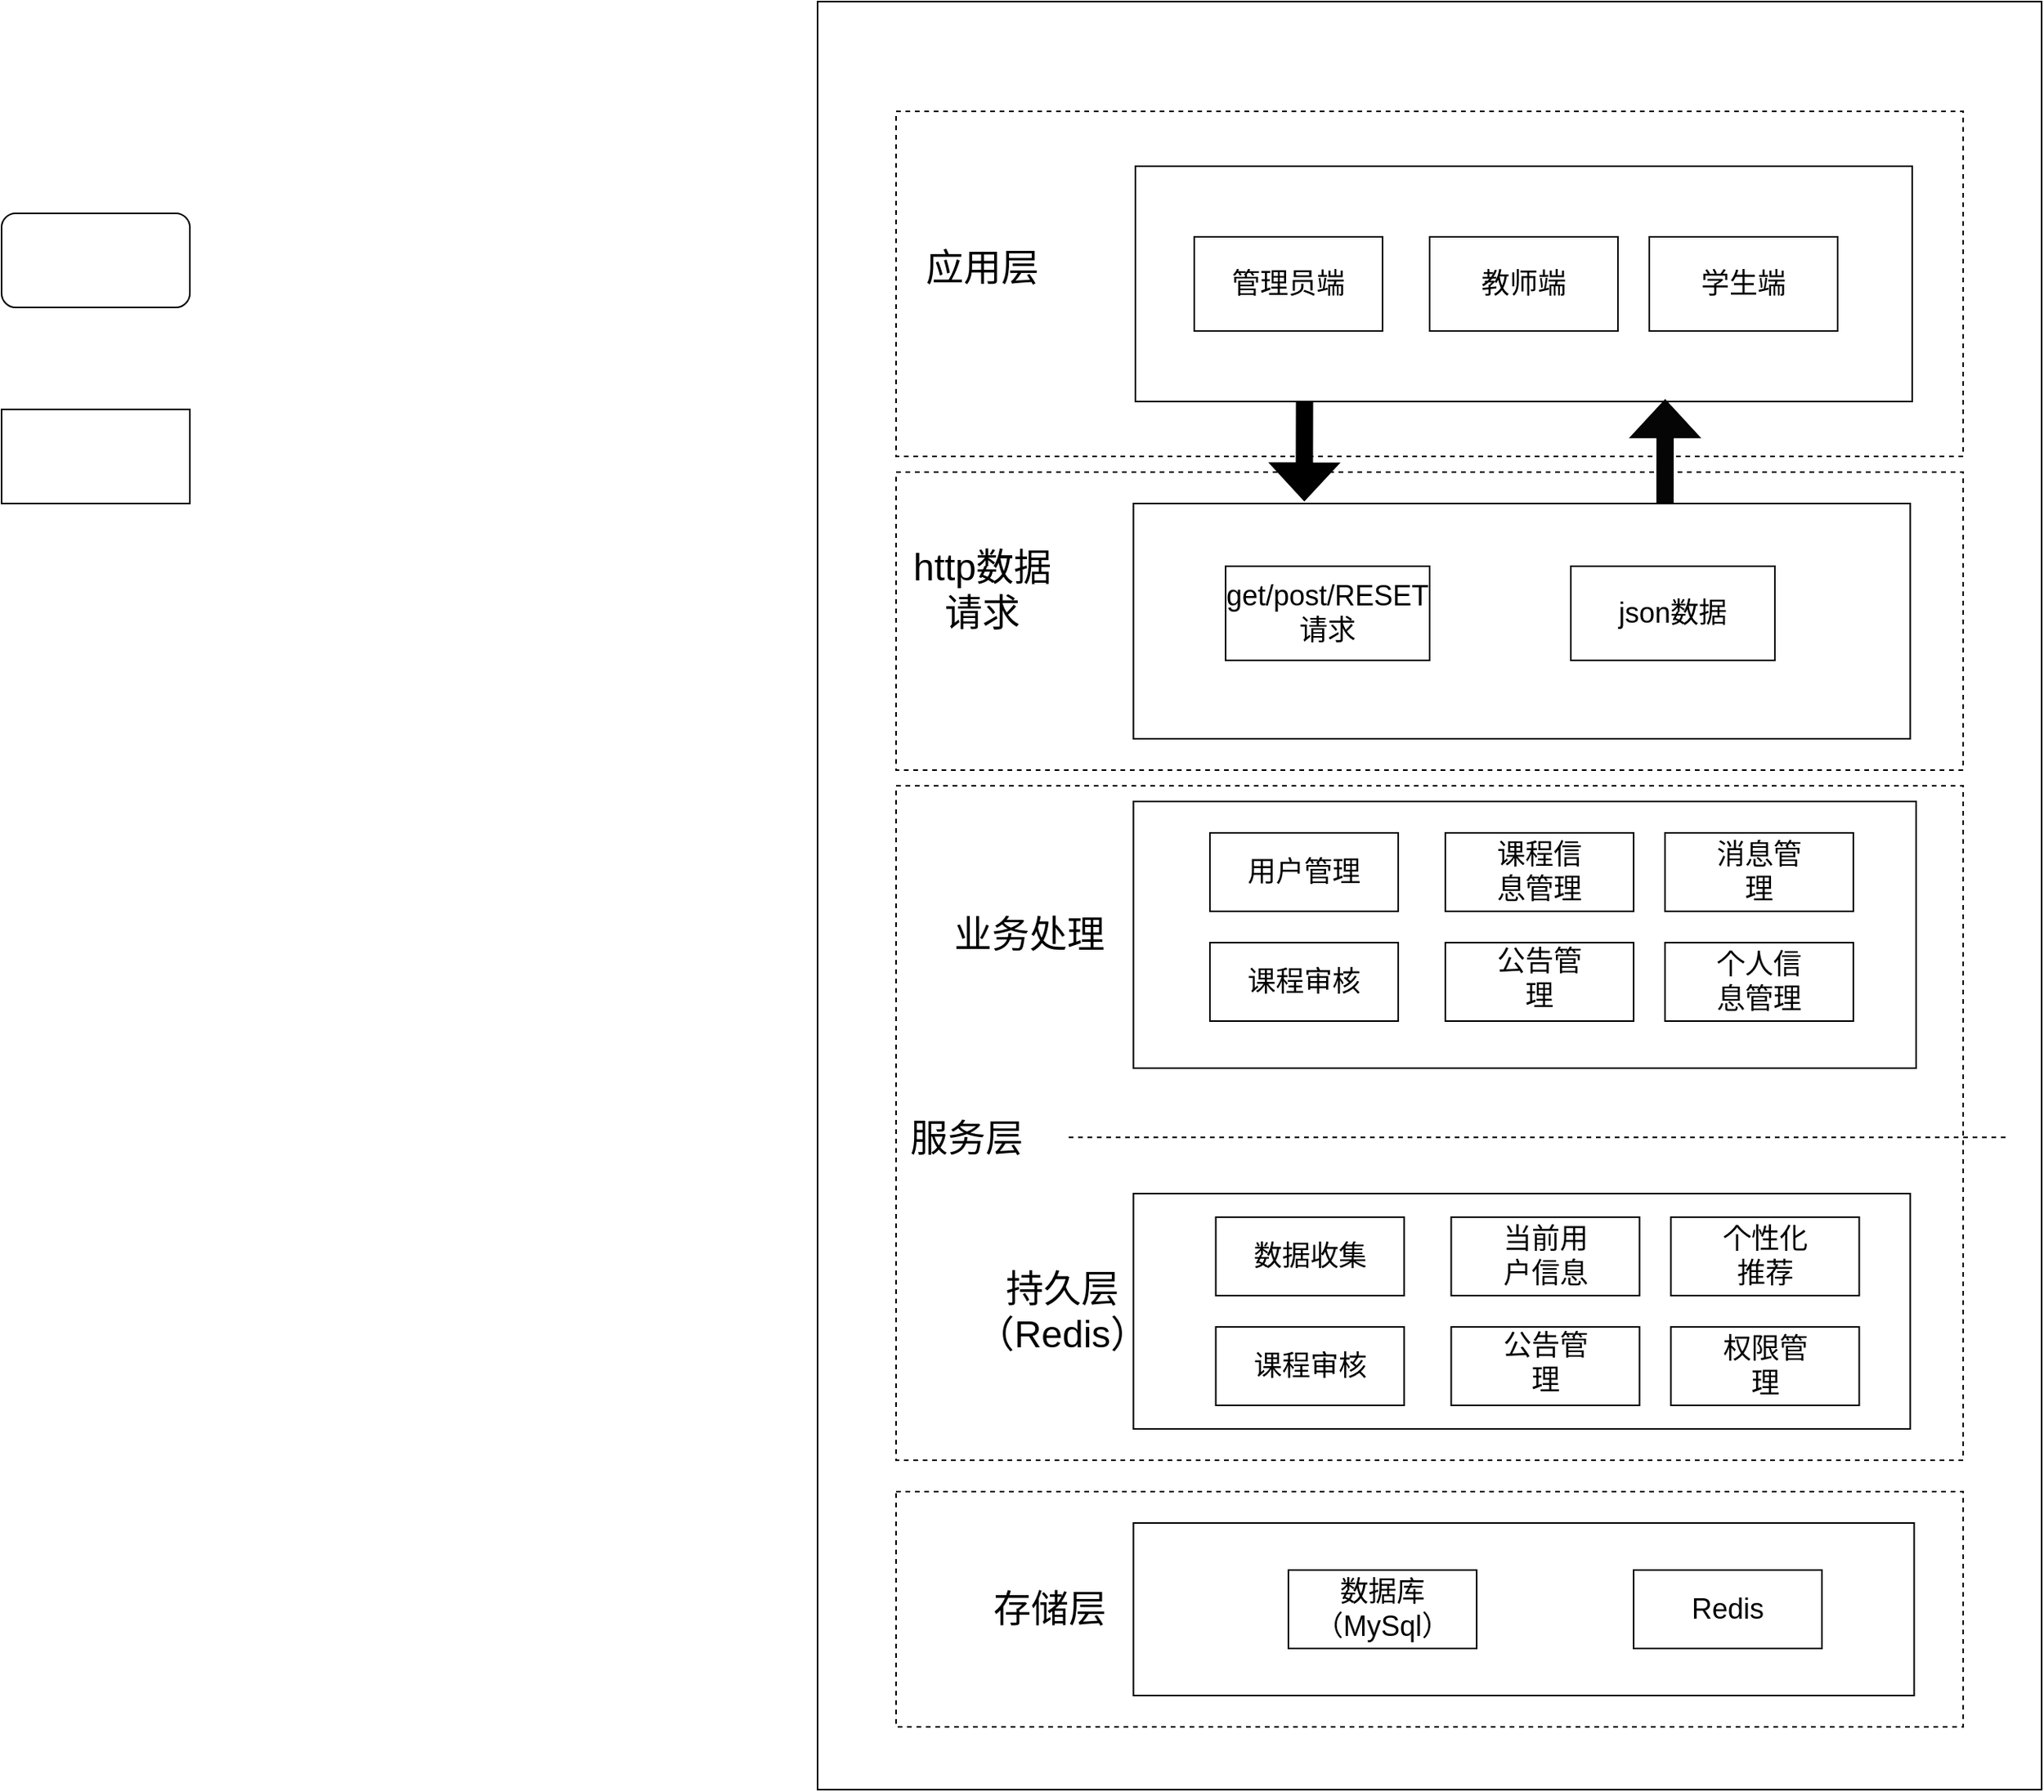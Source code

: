 <mxfile version="26.2.13">
  <diagram name="第 1 页" id="u9CfZd5uNaFkFMubaDs7">
    <mxGraphModel dx="2660" dy="803" grid="1" gridSize="10" guides="1" tooltips="1" connect="1" arrows="1" fold="1" page="1" pageScale="1" pageWidth="827" pageHeight="1169" math="0" shadow="0">
      <root>
        <mxCell id="0" />
        <mxCell id="1" parent="0" />
        <mxCell id="ddVlBPu1Q9asjV-bzZAw-96" value="" style="rounded=0;whiteSpace=wrap;html=1;" parent="1" vertex="1">
          <mxGeometry x="-60" y="50" width="780" height="1140" as="geometry" />
        </mxCell>
        <mxCell id="ddVlBPu1Q9asjV-bzZAw-95" value="" style="rounded=0;whiteSpace=wrap;html=1;dashed=1;" parent="1" vertex="1">
          <mxGeometry x="-10" y="350" width="680" height="190" as="geometry" />
        </mxCell>
        <mxCell id="ddVlBPu1Q9asjV-bzZAw-66" value="" style="rounded=0;whiteSpace=wrap;html=1;dashed=1;" parent="1" vertex="1">
          <mxGeometry x="-10" y="1000" width="680" height="150" as="geometry" />
        </mxCell>
        <mxCell id="ddVlBPu1Q9asjV-bzZAw-65" value="" style="rounded=0;whiteSpace=wrap;html=1;dashed=1;" parent="1" vertex="1">
          <mxGeometry x="-10" y="550" width="680" height="430" as="geometry" />
        </mxCell>
        <mxCell id="ddVlBPu1Q9asjV-bzZAw-64" value="" style="rounded=0;whiteSpace=wrap;html=1;dashed=1;" parent="1" vertex="1">
          <mxGeometry x="-10" y="120" width="680" height="220" as="geometry" />
        </mxCell>
        <mxCell id="ddVlBPu1Q9asjV-bzZAw-43" value="" style="rounded=0;whiteSpace=wrap;html=1;" parent="1" vertex="1">
          <mxGeometry x="142.5" y="155" width="495" height="150" as="geometry" />
        </mxCell>
        <object label="" id="ddVlBPu1Q9asjV-bzZAw-34">
          <mxCell style="rounded=0;whiteSpace=wrap;html=1;" parent="1" vertex="1">
            <mxGeometry x="180" y="200" width="120" height="60" as="geometry" />
          </mxCell>
        </object>
        <mxCell id="ddVlBPu1Q9asjV-bzZAw-35" value="" style="rounded=0;whiteSpace=wrap;html=1;" parent="1" vertex="1">
          <mxGeometry x="330" y="200" width="120" height="60" as="geometry" />
        </mxCell>
        <mxCell id="ddVlBPu1Q9asjV-bzZAw-36" value="" style="rounded=0;whiteSpace=wrap;html=1;" parent="1" vertex="1">
          <mxGeometry x="470" y="200" width="120" height="60" as="geometry" />
        </mxCell>
        <mxCell id="ddVlBPu1Q9asjV-bzZAw-38" value="&lt;font style=&quot;font-size: 18px;&quot;&gt;管理员端&lt;/font&gt;" style="text;html=1;align=center;verticalAlign=middle;whiteSpace=wrap;rounded=0;" parent="1" vertex="1">
          <mxGeometry x="200" y="212.5" width="80" height="35" as="geometry" />
        </mxCell>
        <mxCell id="ddVlBPu1Q9asjV-bzZAw-40" value="&lt;font style=&quot;font-size: 18px;&quot;&gt;教师端&lt;/font&gt;" style="text;html=1;align=center;verticalAlign=middle;whiteSpace=wrap;rounded=0;" parent="1" vertex="1">
          <mxGeometry x="360" y="215" width="60" height="30" as="geometry" />
        </mxCell>
        <mxCell id="ddVlBPu1Q9asjV-bzZAw-41" value="&lt;font style=&quot;font-size: 18px;&quot;&gt;学生端&lt;/font&gt;" style="text;html=1;align=center;verticalAlign=middle;whiteSpace=wrap;rounded=0;" parent="1" vertex="1">
          <mxGeometry x="500" y="215" width="60" height="30" as="geometry" />
        </mxCell>
        <mxCell id="ddVlBPu1Q9asjV-bzZAw-42" value="" style="shape=flexArrow;endArrow=classic;html=1;rounded=0;endWidth=32.857;endSize=7.571;entryX=0.22;entryY=-0.01;entryDx=0;entryDy=0;entryPerimeter=0;fillColor=#000000;strokeColor=default;fillStyle=auto;" parent="1" target="ddVlBPu1Q9asjV-bzZAw-48" edge="1">
          <mxGeometry width="50" height="50" relative="1" as="geometry">
            <mxPoint x="250.29" y="305" as="sourcePoint" />
            <mxPoint x="250" y="360" as="targetPoint" />
          </mxGeometry>
        </mxCell>
        <mxCell id="ddVlBPu1Q9asjV-bzZAw-44" value="&lt;font style=&quot;font-size: 24px;&quot;&gt;应用层&lt;/font&gt;" style="text;html=1;align=center;verticalAlign=middle;whiteSpace=wrap;rounded=0;" parent="1" vertex="1">
          <mxGeometry x="-10" y="155" width="110" height="130" as="geometry" />
        </mxCell>
        <mxCell id="ddVlBPu1Q9asjV-bzZAw-46" value="" style="shape=flexArrow;endArrow=classic;html=1;rounded=0;endWidth=32.857;endSize=7.571;entryX=0.682;entryY=0.991;entryDx=0;entryDy=0;entryPerimeter=0;fillColor=light-dark(#050505, #ededed);" parent="1" target="ddVlBPu1Q9asjV-bzZAw-43" edge="1">
          <mxGeometry width="50" height="50" relative="1" as="geometry">
            <mxPoint x="480" y="370" as="sourcePoint" />
            <mxPoint x="480.295" y="311.85" as="targetPoint" />
            <Array as="points">
              <mxPoint x="480" y="370" />
            </Array>
          </mxGeometry>
        </mxCell>
        <mxCell id="ddVlBPu1Q9asjV-bzZAw-48" value="" style="rounded=0;whiteSpace=wrap;html=1;" parent="1" vertex="1">
          <mxGeometry x="141.25" y="370" width="495" height="150" as="geometry" />
        </mxCell>
        <mxCell id="ddVlBPu1Q9asjV-bzZAw-49" value="" style="rounded=0;whiteSpace=wrap;html=1;" parent="1" vertex="1">
          <mxGeometry x="200" y="410" width="130" height="60" as="geometry" />
        </mxCell>
        <mxCell id="ddVlBPu1Q9asjV-bzZAw-50" value="&lt;font style=&quot;font-size: 18px;&quot;&gt;get/post/RESET请求&lt;/font&gt;" style="text;html=1;align=center;verticalAlign=middle;whiteSpace=wrap;rounded=0;" parent="1" vertex="1">
          <mxGeometry x="220" y="415" width="90" height="50" as="geometry" />
        </mxCell>
        <mxCell id="ddVlBPu1Q9asjV-bzZAw-51" value="" style="rounded=0;whiteSpace=wrap;html=1;" parent="1" vertex="1">
          <mxGeometry x="420" y="410" width="130" height="60" as="geometry" />
        </mxCell>
        <mxCell id="ddVlBPu1Q9asjV-bzZAw-52" value="&lt;font style=&quot;font-size: 18px;&quot;&gt;json数据&lt;/font&gt;" style="text;html=1;align=center;verticalAlign=middle;whiteSpace=wrap;rounded=0;" parent="1" vertex="1">
          <mxGeometry x="440" y="415" width="90" height="50" as="geometry" />
        </mxCell>
        <mxCell id="ddVlBPu1Q9asjV-bzZAw-53" value="&lt;span style=&quot;font-size: 24px;&quot;&gt;http数据请求&lt;/span&gt;" style="text;html=1;align=center;verticalAlign=middle;whiteSpace=wrap;rounded=0;" parent="1" vertex="1">
          <mxGeometry x="-10" y="360" width="110" height="130" as="geometry" />
        </mxCell>
        <mxCell id="ddVlBPu1Q9asjV-bzZAw-54" value="" style="rounded=0;whiteSpace=wrap;html=1;" parent="1" vertex="1">
          <mxGeometry x="141.25" y="810" width="495" height="150" as="geometry" />
        </mxCell>
        <mxCell id="ddVlBPu1Q9asjV-bzZAw-55" value="&lt;span style=&quot;font-size: 24px;&quot;&gt;服务层&lt;/span&gt;" style="text;html=1;align=center;verticalAlign=middle;whiteSpace=wrap;rounded=0;" parent="1" vertex="1">
          <mxGeometry x="-20" y="710" width="110" height="130" as="geometry" />
        </mxCell>
        <mxCell id="ddVlBPu1Q9asjV-bzZAw-56" value="" style="rounded=0;whiteSpace=wrap;html=1;" parent="1" vertex="1">
          <mxGeometry x="141.25" y="560" width="498.75" height="170" as="geometry" />
        </mxCell>
        <mxCell id="ddVlBPu1Q9asjV-bzZAw-57" value="&lt;span style=&quot;font-size: 24px;&quot;&gt;业务处理&lt;/span&gt;" style="text;html=1;align=center;verticalAlign=middle;whiteSpace=wrap;rounded=0;" parent="1" vertex="1">
          <mxGeometry x="20" y="580" width="110" height="130" as="geometry" />
        </mxCell>
        <mxCell id="ddVlBPu1Q9asjV-bzZAw-58" value="&lt;span style=&quot;font-size: 24px;&quot;&gt;持久层&lt;/span&gt;&lt;div&gt;&lt;span style=&quot;font-size: 24px;&quot;&gt;（Redis）&lt;/span&gt;&lt;/div&gt;" style="text;html=1;align=center;verticalAlign=middle;whiteSpace=wrap;rounded=0;" parent="1" vertex="1">
          <mxGeometry x="41.25" y="820" width="110" height="130" as="geometry" />
        </mxCell>
        <mxCell id="ddVlBPu1Q9asjV-bzZAw-59" value="" style="endArrow=none;dashed=1;html=1;rounded=0;" parent="1" edge="1">
          <mxGeometry width="50" height="50" relative="1" as="geometry">
            <mxPoint x="100" y="774.09" as="sourcePoint" />
            <mxPoint x="700" y="774.09" as="targetPoint" />
          </mxGeometry>
        </mxCell>
        <mxCell id="ddVlBPu1Q9asjV-bzZAw-62" value="" style="rounded=0;whiteSpace=wrap;html=1;" parent="1" vertex="1">
          <mxGeometry x="141.25" y="1020" width="497.5" height="110" as="geometry" />
        </mxCell>
        <mxCell id="ddVlBPu1Q9asjV-bzZAw-63" value="&lt;span style=&quot;font-size: 24px;&quot;&gt;存储层&lt;/span&gt;" style="text;html=1;align=center;verticalAlign=middle;whiteSpace=wrap;rounded=0;" parent="1" vertex="1">
          <mxGeometry x="32.5" y="1010" width="110" height="130" as="geometry" />
        </mxCell>
        <object label="" id="ddVlBPu1Q9asjV-bzZAw-68">
          <mxCell style="rounded=0;whiteSpace=wrap;html=1;" parent="1" vertex="1">
            <mxGeometry x="190" y="580" width="120" height="50" as="geometry" />
          </mxCell>
        </object>
        <mxCell id="ddVlBPu1Q9asjV-bzZAw-69" value="" style="rounded=0;whiteSpace=wrap;html=1;" parent="1" vertex="1">
          <mxGeometry x="340" y="580" width="120" height="50" as="geometry" />
        </mxCell>
        <mxCell id="ddVlBPu1Q9asjV-bzZAw-70" value="" style="rounded=0;whiteSpace=wrap;html=1;" parent="1" vertex="1">
          <mxGeometry x="480" y="580" width="120" height="50" as="geometry" />
        </mxCell>
        <mxCell id="ddVlBPu1Q9asjV-bzZAw-71" value="&lt;font style=&quot;font-size: 18px;&quot;&gt;用户管理&lt;/font&gt;" style="text;html=1;align=center;verticalAlign=middle;whiteSpace=wrap;rounded=0;" parent="1" vertex="1">
          <mxGeometry x="210" y="587.5" width="80" height="35" as="geometry" />
        </mxCell>
        <mxCell id="ddVlBPu1Q9asjV-bzZAw-72" value="&lt;font style=&quot;font-size: 18px;&quot;&gt;课程信息管理&lt;/font&gt;" style="text;html=1;align=center;verticalAlign=middle;whiteSpace=wrap;rounded=0;" parent="1" vertex="1">
          <mxGeometry x="370" y="590" width="60" height="30" as="geometry" />
        </mxCell>
        <mxCell id="ddVlBPu1Q9asjV-bzZAw-73" value="&lt;font style=&quot;font-size: 18px;&quot;&gt;消息管理&lt;/font&gt;" style="text;html=1;align=center;verticalAlign=middle;whiteSpace=wrap;rounded=0;" parent="1" vertex="1">
          <mxGeometry x="510" y="590" width="60" height="30" as="geometry" />
        </mxCell>
        <object label="" id="ddVlBPu1Q9asjV-bzZAw-74">
          <mxCell style="rounded=0;whiteSpace=wrap;html=1;" parent="1" vertex="1">
            <mxGeometry x="190" y="650" width="120" height="50" as="geometry" />
          </mxCell>
        </object>
        <mxCell id="ddVlBPu1Q9asjV-bzZAw-75" value="" style="rounded=0;whiteSpace=wrap;html=1;" parent="1" vertex="1">
          <mxGeometry x="340" y="650" width="120" height="50" as="geometry" />
        </mxCell>
        <mxCell id="ddVlBPu1Q9asjV-bzZAw-76" value="" style="rounded=0;whiteSpace=wrap;html=1;" parent="1" vertex="1">
          <mxGeometry x="480" y="650" width="120" height="50" as="geometry" />
        </mxCell>
        <mxCell id="ddVlBPu1Q9asjV-bzZAw-77" value="&lt;font style=&quot;font-size: 18px;&quot;&gt;课程审核&lt;/font&gt;" style="text;html=1;align=center;verticalAlign=middle;whiteSpace=wrap;rounded=0;" parent="1" vertex="1">
          <mxGeometry x="210" y="657.5" width="80" height="35" as="geometry" />
        </mxCell>
        <mxCell id="ddVlBPu1Q9asjV-bzZAw-78" value="&lt;font style=&quot;font-size: 18px;&quot;&gt;公告管理&lt;/font&gt;" style="text;html=1;align=center;verticalAlign=middle;whiteSpace=wrap;rounded=0;" parent="1" vertex="1">
          <mxGeometry x="370" y="657.5" width="60" height="30" as="geometry" />
        </mxCell>
        <mxCell id="ddVlBPu1Q9asjV-bzZAw-79" value="&lt;font style=&quot;font-size: 18px;&quot;&gt;个人信息管理&lt;/font&gt;" style="text;html=1;align=center;verticalAlign=middle;whiteSpace=wrap;rounded=0;" parent="1" vertex="1">
          <mxGeometry x="510" y="660" width="60" height="30" as="geometry" />
        </mxCell>
        <object label="" id="ddVlBPu1Q9asjV-bzZAw-81">
          <mxCell style="rounded=0;whiteSpace=wrap;html=1;" parent="1" vertex="1">
            <mxGeometry x="193.75" y="825" width="120" height="50" as="geometry" />
          </mxCell>
        </object>
        <mxCell id="ddVlBPu1Q9asjV-bzZAw-82" value="" style="rounded=0;whiteSpace=wrap;html=1;" parent="1" vertex="1">
          <mxGeometry x="343.75" y="825" width="120" height="50" as="geometry" />
        </mxCell>
        <mxCell id="ddVlBPu1Q9asjV-bzZAw-83" value="" style="rounded=0;whiteSpace=wrap;html=1;" parent="1" vertex="1">
          <mxGeometry x="483.75" y="825" width="120" height="50" as="geometry" />
        </mxCell>
        <mxCell id="ddVlBPu1Q9asjV-bzZAw-84" value="&lt;font style=&quot;font-size: 18px;&quot;&gt;数据收集&lt;/font&gt;" style="text;html=1;align=center;verticalAlign=middle;whiteSpace=wrap;rounded=0;" parent="1" vertex="1">
          <mxGeometry x="213.75" y="832.5" width="80" height="35" as="geometry" />
        </mxCell>
        <mxCell id="ddVlBPu1Q9asjV-bzZAw-85" value="&lt;font style=&quot;font-size: 18px;&quot;&gt;当前用户信息&lt;/font&gt;" style="text;html=1;align=center;verticalAlign=middle;whiteSpace=wrap;rounded=0;" parent="1" vertex="1">
          <mxGeometry x="373.75" y="835" width="60" height="30" as="geometry" />
        </mxCell>
        <mxCell id="ddVlBPu1Q9asjV-bzZAw-86" value="&lt;font style=&quot;font-size: 18px;&quot;&gt;个性化推荐&lt;/font&gt;" style="text;html=1;align=center;verticalAlign=middle;whiteSpace=wrap;rounded=0;" parent="1" vertex="1">
          <mxGeometry x="513.75" y="835" width="60" height="30" as="geometry" />
        </mxCell>
        <object label="" id="ddVlBPu1Q9asjV-bzZAw-87">
          <mxCell style="rounded=0;whiteSpace=wrap;html=1;" parent="1" vertex="1">
            <mxGeometry x="193.75" y="895" width="120" height="50" as="geometry" />
          </mxCell>
        </object>
        <mxCell id="ddVlBPu1Q9asjV-bzZAw-88" value="" style="rounded=0;whiteSpace=wrap;html=1;" parent="1" vertex="1">
          <mxGeometry x="343.75" y="895" width="120" height="50" as="geometry" />
        </mxCell>
        <mxCell id="ddVlBPu1Q9asjV-bzZAw-89" value="" style="rounded=0;whiteSpace=wrap;html=1;" parent="1" vertex="1">
          <mxGeometry x="483.75" y="895" width="120" height="50" as="geometry" />
        </mxCell>
        <mxCell id="ddVlBPu1Q9asjV-bzZAw-90" value="&lt;font style=&quot;font-size: 18px;&quot;&gt;课程审核&lt;/font&gt;" style="text;html=1;align=center;verticalAlign=middle;whiteSpace=wrap;rounded=0;" parent="1" vertex="1">
          <mxGeometry x="213.75" y="902.5" width="80" height="35" as="geometry" />
        </mxCell>
        <mxCell id="ddVlBPu1Q9asjV-bzZAw-91" value="&lt;font style=&quot;font-size: 18px;&quot;&gt;公告管理&lt;/font&gt;" style="text;html=1;align=center;verticalAlign=middle;whiteSpace=wrap;rounded=0;" parent="1" vertex="1">
          <mxGeometry x="373.75" y="902.5" width="60" height="30" as="geometry" />
        </mxCell>
        <mxCell id="ddVlBPu1Q9asjV-bzZAw-92" value="&lt;font style=&quot;font-size: 18px;&quot;&gt;权限管理&lt;/font&gt;" style="text;html=1;align=center;verticalAlign=middle;whiteSpace=wrap;rounded=0;" parent="1" vertex="1">
          <mxGeometry x="513.75" y="905" width="60" height="30" as="geometry" />
        </mxCell>
        <object label="" id="ddVlBPu1Q9asjV-bzZAw-93">
          <mxCell style="rounded=0;whiteSpace=wrap;html=1;" parent="1" vertex="1">
            <mxGeometry x="240" y="1050" width="120" height="50" as="geometry" />
          </mxCell>
        </object>
        <mxCell id="ddVlBPu1Q9asjV-bzZAw-94" value="&lt;font style=&quot;font-size: 18px;&quot;&gt;数据库&lt;/font&gt;&lt;div&gt;&lt;font style=&quot;font-size: 18px;&quot;&gt;（MySql）&lt;/font&gt;&lt;/div&gt;" style="text;html=1;align=center;verticalAlign=middle;whiteSpace=wrap;rounded=0;" parent="1" vertex="1">
          <mxGeometry x="260" y="1057.5" width="80" height="35" as="geometry" />
        </mxCell>
        <object label="" id="BLD--xY--M6ObjNb1W0e-8">
          <mxCell style="rounded=0;whiteSpace=wrap;html=1;" parent="1" vertex="1">
            <mxGeometry x="460" y="1050" width="120" height="50" as="geometry" />
          </mxCell>
        </object>
        <mxCell id="BLD--xY--M6ObjNb1W0e-9" value="&lt;font style=&quot;font-size: 18px;&quot;&gt;Redis&lt;/font&gt;" style="text;html=1;align=center;verticalAlign=middle;whiteSpace=wrap;rounded=0;" parent="1" vertex="1">
          <mxGeometry x="480" y="1057.5" width="80" height="35" as="geometry" />
        </mxCell>
        <mxCell id="hHOjUw7R2-_CQFQih91E-1" value="" style="rounded=1;whiteSpace=wrap;html=1;" vertex="1" parent="1">
          <mxGeometry x="-580" y="185" width="120" height="60" as="geometry" />
        </mxCell>
        <mxCell id="hHOjUw7R2-_CQFQih91E-2" value="" style="rounded=0;whiteSpace=wrap;html=1;" vertex="1" parent="1">
          <mxGeometry x="-580" y="310" width="120" height="60" as="geometry" />
        </mxCell>
      </root>
    </mxGraphModel>
  </diagram>
</mxfile>
